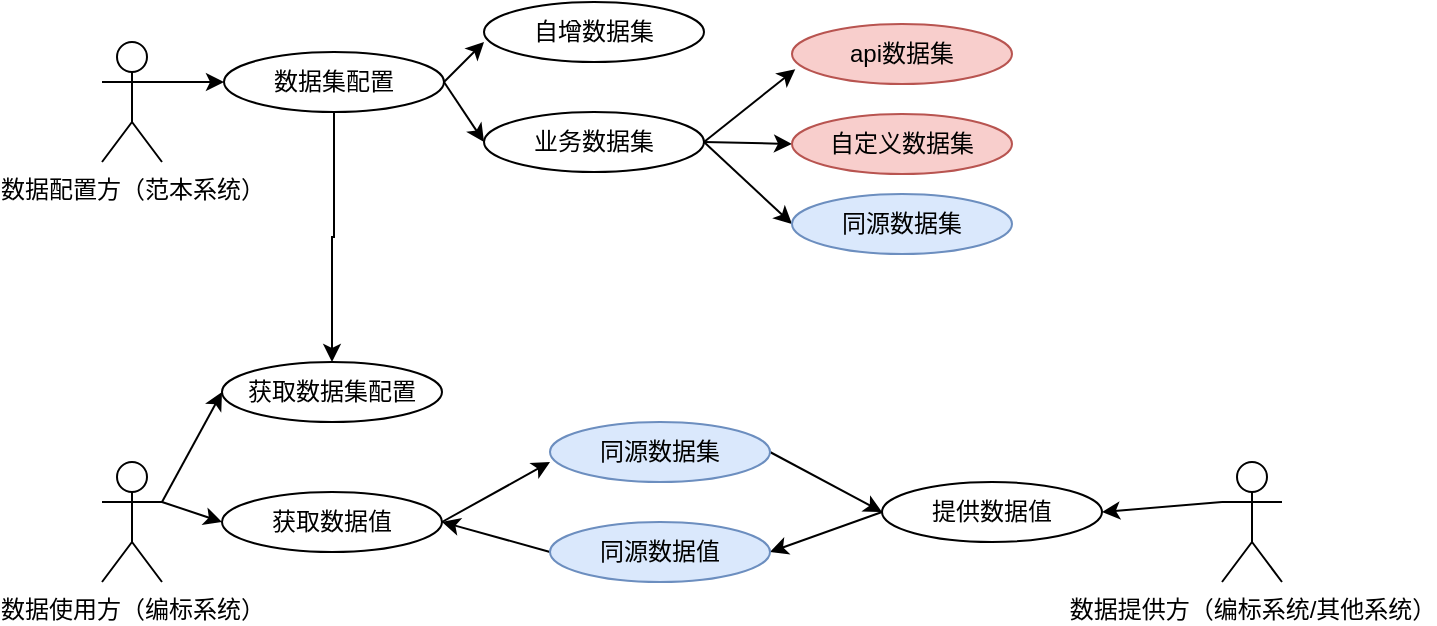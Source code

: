 <mxfile version="24.6.5" type="github">
  <diagram name="第 1 页" id="jYzNTIqj58scbmequCgL">
    <mxGraphModel dx="911" dy="465" grid="1" gridSize="10" guides="1" tooltips="1" connect="1" arrows="1" fold="1" page="1" pageScale="1" pageWidth="827" pageHeight="1169" math="0" shadow="0">
      <root>
        <mxCell id="0" />
        <mxCell id="1" parent="0" />
        <mxCell id="XLkg81pJtROMtvlLPJwn-32" style="rounded=0;orthogonalLoop=1;jettySize=auto;html=1;exitX=1;exitY=0.333;exitDx=0;exitDy=0;exitPerimeter=0;entryX=0;entryY=0.5;entryDx=0;entryDy=0;" edge="1" parent="1" source="XLkg81pJtROMtvlLPJwn-1" target="XLkg81pJtROMtvlLPJwn-29">
          <mxGeometry relative="1" as="geometry" />
        </mxCell>
        <mxCell id="XLkg81pJtROMtvlLPJwn-33" style="rounded=0;orthogonalLoop=1;jettySize=auto;html=1;exitX=1;exitY=0.333;exitDx=0;exitDy=0;exitPerimeter=0;entryX=0;entryY=0.5;entryDx=0;entryDy=0;" edge="1" parent="1" source="XLkg81pJtROMtvlLPJwn-1" target="XLkg81pJtROMtvlLPJwn-12">
          <mxGeometry relative="1" as="geometry" />
        </mxCell>
        <mxCell id="XLkg81pJtROMtvlLPJwn-1" value="数据使用方（编标系统）" style="shape=umlActor;verticalLabelPosition=bottom;verticalAlign=top;html=1;" vertex="1" parent="1">
          <mxGeometry x="60" y="260" width="30" height="60" as="geometry" />
        </mxCell>
        <mxCell id="XLkg81pJtROMtvlLPJwn-21" style="rounded=0;orthogonalLoop=1;jettySize=auto;html=1;exitX=1;exitY=0.5;exitDx=0;exitDy=0;" edge="1" parent="1" source="XLkg81pJtROMtvlLPJwn-2" target="XLkg81pJtROMtvlLPJwn-4">
          <mxGeometry relative="1" as="geometry">
            <Array as="points">
              <mxPoint x="251" y="100" />
            </Array>
          </mxGeometry>
        </mxCell>
        <mxCell id="XLkg81pJtROMtvlLPJwn-30" style="edgeStyle=orthogonalEdgeStyle;rounded=0;orthogonalLoop=1;jettySize=auto;html=1;exitX=0.5;exitY=1;exitDx=0;exitDy=0;entryX=0.5;entryY=0;entryDx=0;entryDy=0;" edge="1" parent="1" source="XLkg81pJtROMtvlLPJwn-2" target="XLkg81pJtROMtvlLPJwn-29">
          <mxGeometry relative="1" as="geometry" />
        </mxCell>
        <mxCell id="XLkg81pJtROMtvlLPJwn-2" value="数据集配置" style="ellipse;whiteSpace=wrap;html=1;" vertex="1" parent="1">
          <mxGeometry x="121" y="55" width="110" height="30" as="geometry" />
        </mxCell>
        <mxCell id="XLkg81pJtROMtvlLPJwn-3" value="自增数据集" style="ellipse;whiteSpace=wrap;html=1;" vertex="1" parent="1">
          <mxGeometry x="251" y="30" width="110" height="30" as="geometry" />
        </mxCell>
        <mxCell id="XLkg81pJtROMtvlLPJwn-9" style="rounded=0;orthogonalLoop=1;jettySize=auto;html=1;exitX=1;exitY=0.5;exitDx=0;exitDy=0;entryX=0;entryY=0.5;entryDx=0;entryDy=0;" edge="1" parent="1" source="XLkg81pJtROMtvlLPJwn-4" target="XLkg81pJtROMtvlLPJwn-6">
          <mxGeometry relative="1" as="geometry" />
        </mxCell>
        <mxCell id="XLkg81pJtROMtvlLPJwn-10" style="rounded=0;orthogonalLoop=1;jettySize=auto;html=1;exitX=1;exitY=0.5;exitDx=0;exitDy=0;entryX=0;entryY=0.5;entryDx=0;entryDy=0;" edge="1" parent="1" source="XLkg81pJtROMtvlLPJwn-4" target="XLkg81pJtROMtvlLPJwn-7">
          <mxGeometry relative="1" as="geometry" />
        </mxCell>
        <mxCell id="XLkg81pJtROMtvlLPJwn-4" value="业务数据集" style="ellipse;whiteSpace=wrap;html=1;" vertex="1" parent="1">
          <mxGeometry x="251" y="85" width="110" height="30" as="geometry" />
        </mxCell>
        <mxCell id="XLkg81pJtROMtvlLPJwn-5" value="api数据集" style="ellipse;whiteSpace=wrap;html=1;fillColor=#f8cecc;strokeColor=#b85450;" vertex="1" parent="1">
          <mxGeometry x="405" y="41" width="110" height="30" as="geometry" />
        </mxCell>
        <mxCell id="XLkg81pJtROMtvlLPJwn-6" value="自定义数据集" style="ellipse;whiteSpace=wrap;html=1;fillColor=#f8cecc;strokeColor=#b85450;" vertex="1" parent="1">
          <mxGeometry x="405" y="86" width="110" height="30" as="geometry" />
        </mxCell>
        <mxCell id="XLkg81pJtROMtvlLPJwn-7" value="同源数据集" style="ellipse;whiteSpace=wrap;html=1;fillColor=#dae8fc;strokeColor=#6c8ebf;" vertex="1" parent="1">
          <mxGeometry x="405" y="126" width="110" height="30" as="geometry" />
        </mxCell>
        <mxCell id="XLkg81pJtROMtvlLPJwn-8" style="rounded=0;orthogonalLoop=1;jettySize=auto;html=1;exitX=1;exitY=0.5;exitDx=0;exitDy=0;entryX=0.015;entryY=0.754;entryDx=0;entryDy=0;entryPerimeter=0;" edge="1" parent="1" source="XLkg81pJtROMtvlLPJwn-4" target="XLkg81pJtROMtvlLPJwn-5">
          <mxGeometry relative="1" as="geometry" />
        </mxCell>
        <mxCell id="XLkg81pJtROMtvlLPJwn-31" style="edgeStyle=orthogonalEdgeStyle;rounded=0;orthogonalLoop=1;jettySize=auto;html=1;exitX=1;exitY=0.333;exitDx=0;exitDy=0;exitPerimeter=0;" edge="1" parent="1" source="XLkg81pJtROMtvlLPJwn-11" target="XLkg81pJtROMtvlLPJwn-2">
          <mxGeometry relative="1" as="geometry" />
        </mxCell>
        <mxCell id="XLkg81pJtROMtvlLPJwn-11" value="数据配置方（范本系统）" style="shape=umlActor;verticalLabelPosition=bottom;verticalAlign=top;html=1;" vertex="1" parent="1">
          <mxGeometry x="60" y="50" width="30" height="60" as="geometry" />
        </mxCell>
        <mxCell id="XLkg81pJtROMtvlLPJwn-12" value="获取数据值" style="ellipse;whiteSpace=wrap;html=1;" vertex="1" parent="1">
          <mxGeometry x="120" y="275" width="110" height="30" as="geometry" />
        </mxCell>
        <mxCell id="XLkg81pJtROMtvlLPJwn-27" style="rounded=0;orthogonalLoop=1;jettySize=auto;html=1;exitX=1;exitY=0.5;exitDx=0;exitDy=0;entryX=0;entryY=0.5;entryDx=0;entryDy=0;" edge="1" parent="1" source="XLkg81pJtROMtvlLPJwn-14" target="XLkg81pJtROMtvlLPJwn-17">
          <mxGeometry relative="1" as="geometry" />
        </mxCell>
        <mxCell id="XLkg81pJtROMtvlLPJwn-14" value="同源数据集" style="ellipse;whiteSpace=wrap;html=1;fillColor=#dae8fc;strokeColor=#6c8ebf;" vertex="1" parent="1">
          <mxGeometry x="284" y="240" width="110" height="30" as="geometry" />
        </mxCell>
        <mxCell id="XLkg81pJtROMtvlLPJwn-15" style="rounded=0;orthogonalLoop=1;jettySize=auto;html=1;exitX=1;exitY=0.5;exitDx=0;exitDy=0;entryX=0;entryY=0.667;entryDx=0;entryDy=0;entryPerimeter=0;" edge="1" parent="1" source="XLkg81pJtROMtvlLPJwn-12" target="XLkg81pJtROMtvlLPJwn-14">
          <mxGeometry relative="1" as="geometry" />
        </mxCell>
        <mxCell id="XLkg81pJtROMtvlLPJwn-19" style="rounded=0;orthogonalLoop=1;jettySize=auto;html=1;exitX=0;exitY=0.333;exitDx=0;exitDy=0;exitPerimeter=0;entryX=1;entryY=0.5;entryDx=0;entryDy=0;" edge="1" parent="1" source="XLkg81pJtROMtvlLPJwn-16" target="XLkg81pJtROMtvlLPJwn-17">
          <mxGeometry relative="1" as="geometry" />
        </mxCell>
        <mxCell id="XLkg81pJtROMtvlLPJwn-16" value="数据提供方（编标系统/其他系统）" style="shape=umlActor;verticalLabelPosition=bottom;verticalAlign=top;html=1;" vertex="1" parent="1">
          <mxGeometry x="620" y="260" width="30" height="60" as="geometry" />
        </mxCell>
        <mxCell id="XLkg81pJtROMtvlLPJwn-22" style="rounded=0;orthogonalLoop=1;jettySize=auto;html=1;exitX=0;exitY=0.5;exitDx=0;exitDy=0;entryX=1;entryY=0.5;entryDx=0;entryDy=0;" edge="1" parent="1" source="XLkg81pJtROMtvlLPJwn-17" target="XLkg81pJtROMtvlLPJwn-23">
          <mxGeometry relative="1" as="geometry" />
        </mxCell>
        <mxCell id="XLkg81pJtROMtvlLPJwn-17" value="提供数据值" style="ellipse;whiteSpace=wrap;html=1;" vertex="1" parent="1">
          <mxGeometry x="450" y="270" width="110" height="30" as="geometry" />
        </mxCell>
        <mxCell id="XLkg81pJtROMtvlLPJwn-20" style="rounded=0;orthogonalLoop=1;jettySize=auto;html=1;exitX=1;exitY=0.5;exitDx=0;exitDy=0;entryX=0;entryY=0.667;entryDx=0;entryDy=0;entryPerimeter=0;" edge="1" parent="1" source="XLkg81pJtROMtvlLPJwn-2" target="XLkg81pJtROMtvlLPJwn-3">
          <mxGeometry relative="1" as="geometry" />
        </mxCell>
        <mxCell id="XLkg81pJtROMtvlLPJwn-25" style="rounded=0;orthogonalLoop=1;jettySize=auto;html=1;exitX=0;exitY=0.5;exitDx=0;exitDy=0;" edge="1" parent="1" source="XLkg81pJtROMtvlLPJwn-23">
          <mxGeometry relative="1" as="geometry">
            <mxPoint x="230" y="290" as="targetPoint" />
          </mxGeometry>
        </mxCell>
        <mxCell id="XLkg81pJtROMtvlLPJwn-23" value="同源数据值" style="ellipse;whiteSpace=wrap;html=1;fillColor=#dae8fc;strokeColor=#6c8ebf;" vertex="1" parent="1">
          <mxGeometry x="284" y="290" width="110" height="30" as="geometry" />
        </mxCell>
        <mxCell id="XLkg81pJtROMtvlLPJwn-29" value="获取数据集配置" style="ellipse;whiteSpace=wrap;html=1;" vertex="1" parent="1">
          <mxGeometry x="120" y="210" width="110" height="30" as="geometry" />
        </mxCell>
      </root>
    </mxGraphModel>
  </diagram>
</mxfile>
